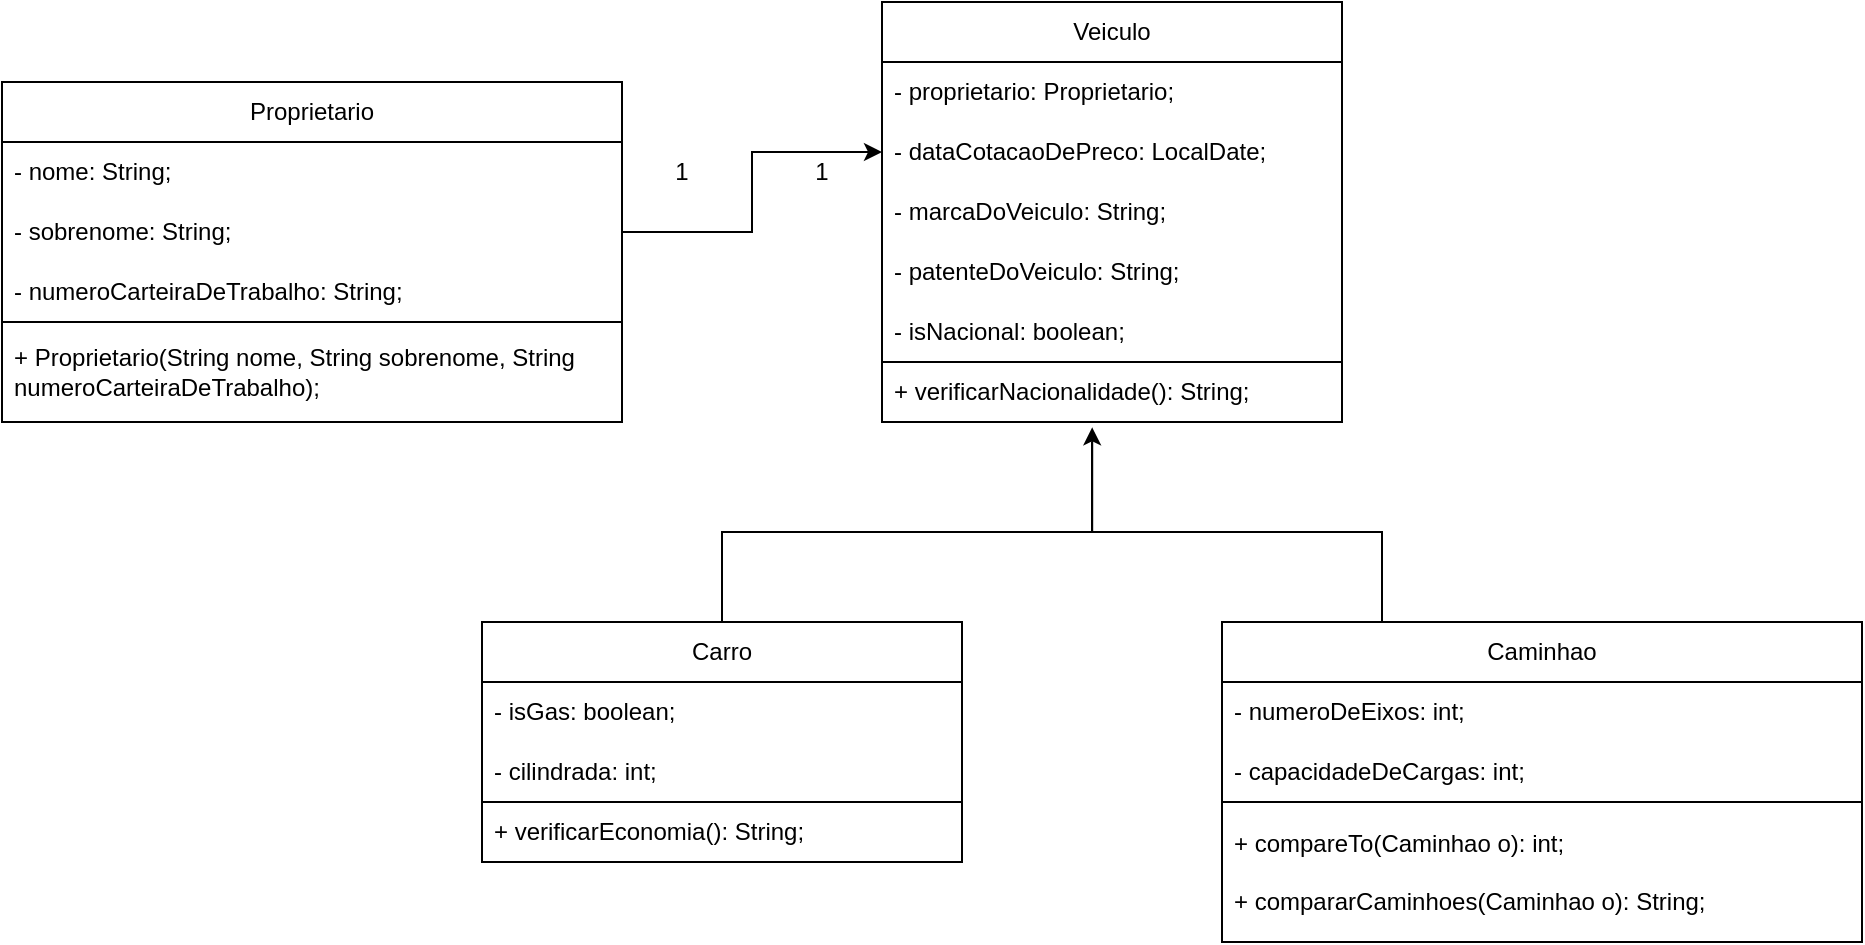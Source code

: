 <mxfile version="21.3.7" type="device">
  <diagram name="Página-1" id="fq002zn1VD_OrtIpK4fx">
    <mxGraphModel dx="1746" dy="1502" grid="1" gridSize="10" guides="1" tooltips="1" connect="1" arrows="1" fold="1" page="1" pageScale="1" pageWidth="1169" pageHeight="827" math="0" shadow="0">
      <root>
        <mxCell id="0" />
        <mxCell id="1" parent="0" />
        <mxCell id="TsRhuelhJWm0JehdQHES-1" value="Proprietario" style="swimlane;fontStyle=0;childLayout=stackLayout;horizontal=1;startSize=30;horizontalStack=0;resizeParent=1;resizeParentMax=0;resizeLast=0;collapsible=1;marginBottom=0;whiteSpace=wrap;html=1;" vertex="1" parent="1">
          <mxGeometry x="130" y="170" width="310" height="170" as="geometry" />
        </mxCell>
        <mxCell id="TsRhuelhJWm0JehdQHES-2" value="- nome: String;" style="text;strokeColor=none;fillColor=none;align=left;verticalAlign=middle;spacingLeft=4;spacingRight=4;overflow=hidden;points=[[0,0.5],[1,0.5]];portConstraint=eastwest;rotatable=0;whiteSpace=wrap;html=1;" vertex="1" parent="TsRhuelhJWm0JehdQHES-1">
          <mxGeometry y="30" width="310" height="30" as="geometry" />
        </mxCell>
        <mxCell id="TsRhuelhJWm0JehdQHES-3" value="- sobrenome: String;" style="text;strokeColor=none;fillColor=none;align=left;verticalAlign=middle;spacingLeft=4;spacingRight=4;overflow=hidden;points=[[0,0.5],[1,0.5]];portConstraint=eastwest;rotatable=0;whiteSpace=wrap;html=1;" vertex="1" parent="TsRhuelhJWm0JehdQHES-1">
          <mxGeometry y="60" width="310" height="30" as="geometry" />
        </mxCell>
        <mxCell id="TsRhuelhJWm0JehdQHES-4" value="- numeroCarteiraDeTrabalho: String;" style="text;strokeColor=none;fillColor=none;align=left;verticalAlign=middle;spacingLeft=4;spacingRight=4;overflow=hidden;points=[[0,0.5],[1,0.5]];portConstraint=eastwest;rotatable=0;whiteSpace=wrap;html=1;" vertex="1" parent="TsRhuelhJWm0JehdQHES-1">
          <mxGeometry y="90" width="310" height="30" as="geometry" />
        </mxCell>
        <mxCell id="TsRhuelhJWm0JehdQHES-5" value="+ Proprietario(String nome, String sobrenome, String numeroCarteiraDeTrabalho);" style="text;strokeColor=default;fillColor=none;align=left;verticalAlign=middle;spacingLeft=4;spacingRight=4;overflow=hidden;points=[[0,0.5],[1,0.5]];portConstraint=eastwest;rotatable=0;whiteSpace=wrap;html=1;" vertex="1" parent="TsRhuelhJWm0JehdQHES-1">
          <mxGeometry y="120" width="310" height="50" as="geometry" />
        </mxCell>
        <mxCell id="TsRhuelhJWm0JehdQHES-6" value="Veiculo" style="swimlane;fontStyle=0;childLayout=stackLayout;horizontal=1;startSize=30;horizontalStack=0;resizeParent=1;resizeParentMax=0;resizeLast=0;collapsible=1;marginBottom=0;whiteSpace=wrap;html=1;" vertex="1" parent="1">
          <mxGeometry x="570" y="130" width="230" height="210" as="geometry" />
        </mxCell>
        <mxCell id="TsRhuelhJWm0JehdQHES-7" value="- proprietario: Proprietario;" style="text;strokeColor=none;fillColor=none;align=left;verticalAlign=middle;spacingLeft=4;spacingRight=4;overflow=hidden;points=[[0,0.5],[1,0.5]];portConstraint=eastwest;rotatable=0;whiteSpace=wrap;html=1;" vertex="1" parent="TsRhuelhJWm0JehdQHES-6">
          <mxGeometry y="30" width="230" height="30" as="geometry" />
        </mxCell>
        <mxCell id="TsRhuelhJWm0JehdQHES-8" value="- dataCotacaoDePreco: LocalDate;" style="text;strokeColor=none;fillColor=none;align=left;verticalAlign=middle;spacingLeft=4;spacingRight=4;overflow=hidden;points=[[0,0.5],[1,0.5]];portConstraint=eastwest;rotatable=0;whiteSpace=wrap;html=1;" vertex="1" parent="TsRhuelhJWm0JehdQHES-6">
          <mxGeometry y="60" width="230" height="30" as="geometry" />
        </mxCell>
        <mxCell id="TsRhuelhJWm0JehdQHES-9" value="- marcaDoVeiculo: String;" style="text;strokeColor=none;fillColor=none;align=left;verticalAlign=middle;spacingLeft=4;spacingRight=4;overflow=hidden;points=[[0,0.5],[1,0.5]];portConstraint=eastwest;rotatable=0;whiteSpace=wrap;html=1;" vertex="1" parent="TsRhuelhJWm0JehdQHES-6">
          <mxGeometry y="90" width="230" height="30" as="geometry" />
        </mxCell>
        <mxCell id="TsRhuelhJWm0JehdQHES-10" value="- patenteDoVeiculo: String;" style="text;strokeColor=none;fillColor=none;align=left;verticalAlign=middle;spacingLeft=4;spacingRight=4;overflow=hidden;points=[[0,0.5],[1,0.5]];portConstraint=eastwest;rotatable=0;whiteSpace=wrap;html=1;" vertex="1" parent="TsRhuelhJWm0JehdQHES-6">
          <mxGeometry y="120" width="230" height="30" as="geometry" />
        </mxCell>
        <mxCell id="TsRhuelhJWm0JehdQHES-11" value="- isNacional: boolean;" style="text;strokeColor=none;fillColor=none;align=left;verticalAlign=middle;spacingLeft=4;spacingRight=4;overflow=hidden;points=[[0,0.5],[1,0.5]];portConstraint=eastwest;rotatable=0;whiteSpace=wrap;html=1;" vertex="1" parent="TsRhuelhJWm0JehdQHES-6">
          <mxGeometry y="150" width="230" height="30" as="geometry" />
        </mxCell>
        <mxCell id="TsRhuelhJWm0JehdQHES-42" value="+ verificarNacionalidade(): String;" style="text;strokeColor=default;fillColor=none;align=left;verticalAlign=middle;spacingLeft=4;spacingRight=4;overflow=hidden;points=[[0,0.5],[1,0.5]];portConstraint=eastwest;rotatable=0;whiteSpace=wrap;html=1;" vertex="1" parent="TsRhuelhJWm0JehdQHES-6">
          <mxGeometry y="180" width="230" height="30" as="geometry" />
        </mxCell>
        <mxCell id="TsRhuelhJWm0JehdQHES-22" style="edgeStyle=orthogonalEdgeStyle;rounded=0;orthogonalLoop=1;jettySize=auto;html=1;exitX=0.5;exitY=0;exitDx=0;exitDy=0;entryX=0.457;entryY=1.089;entryDx=0;entryDy=0;entryPerimeter=0;" edge="1" parent="1" source="TsRhuelhJWm0JehdQHES-12" target="TsRhuelhJWm0JehdQHES-42">
          <mxGeometry relative="1" as="geometry">
            <mxPoint x="675" y="350" as="targetPoint" />
            <Array as="points">
              <mxPoint x="490" y="395" />
              <mxPoint x="675" y="395" />
            </Array>
          </mxGeometry>
        </mxCell>
        <mxCell id="TsRhuelhJWm0JehdQHES-12" value="Carro" style="swimlane;fontStyle=0;childLayout=stackLayout;horizontal=1;startSize=30;horizontalStack=0;resizeParent=1;resizeParentMax=0;resizeLast=0;collapsible=1;marginBottom=0;whiteSpace=wrap;html=1;" vertex="1" parent="1">
          <mxGeometry x="370" y="440" width="240" height="120" as="geometry" />
        </mxCell>
        <mxCell id="TsRhuelhJWm0JehdQHES-13" value="- isGas: boolean;" style="text;strokeColor=none;fillColor=none;align=left;verticalAlign=middle;spacingLeft=4;spacingRight=4;overflow=hidden;points=[[0,0.5],[1,0.5]];portConstraint=eastwest;rotatable=0;whiteSpace=wrap;html=1;" vertex="1" parent="TsRhuelhJWm0JehdQHES-12">
          <mxGeometry y="30" width="240" height="30" as="geometry" />
        </mxCell>
        <mxCell id="TsRhuelhJWm0JehdQHES-14" value="- cilindrada: int;" style="text;strokeColor=none;fillColor=none;align=left;verticalAlign=middle;spacingLeft=4;spacingRight=4;overflow=hidden;points=[[0,0.5],[1,0.5]];portConstraint=eastwest;rotatable=0;whiteSpace=wrap;html=1;" vertex="1" parent="TsRhuelhJWm0JehdQHES-12">
          <mxGeometry y="60" width="240" height="30" as="geometry" />
        </mxCell>
        <mxCell id="TsRhuelhJWm0JehdQHES-21" value="+ verificarEconomia(): String;" style="text;strokeColor=default;fillColor=none;align=left;verticalAlign=middle;spacingLeft=4;spacingRight=4;overflow=hidden;points=[[0,0.5],[1,0.5]];portConstraint=eastwest;rotatable=0;whiteSpace=wrap;html=1;" vertex="1" parent="TsRhuelhJWm0JehdQHES-12">
          <mxGeometry y="90" width="240" height="30" as="geometry" />
        </mxCell>
        <mxCell id="TsRhuelhJWm0JehdQHES-38" style="edgeStyle=orthogonalEdgeStyle;rounded=0;orthogonalLoop=1;jettySize=auto;html=1;exitX=0.25;exitY=0;exitDx=0;exitDy=0;endArrow=none;endFill=0;" edge="1" parent="1" source="TsRhuelhJWm0JehdQHES-16">
          <mxGeometry relative="1" as="geometry">
            <mxPoint x="675" y="350" as="targetPoint" />
            <Array as="points">
              <mxPoint x="820" y="395" />
              <mxPoint x="675" y="395" />
            </Array>
          </mxGeometry>
        </mxCell>
        <mxCell id="TsRhuelhJWm0JehdQHES-16" value="Caminhao" style="swimlane;fontStyle=0;childLayout=stackLayout;horizontal=1;startSize=30;horizontalStack=0;resizeParent=1;resizeParentMax=0;resizeLast=0;collapsible=1;marginBottom=0;whiteSpace=wrap;html=1;" vertex="1" parent="1">
          <mxGeometry x="740" y="440" width="320" height="160" as="geometry" />
        </mxCell>
        <mxCell id="TsRhuelhJWm0JehdQHES-17" value="- numeroDeEixos: int;" style="text;strokeColor=none;fillColor=none;align=left;verticalAlign=middle;spacingLeft=4;spacingRight=4;overflow=hidden;points=[[0,0.5],[1,0.5]];portConstraint=eastwest;rotatable=0;whiteSpace=wrap;html=1;" vertex="1" parent="TsRhuelhJWm0JehdQHES-16">
          <mxGeometry y="30" width="320" height="30" as="geometry" />
        </mxCell>
        <mxCell id="TsRhuelhJWm0JehdQHES-18" value="- capacidadeDeCargas: int;" style="text;strokeColor=none;fillColor=none;align=left;verticalAlign=middle;spacingLeft=4;spacingRight=4;overflow=hidden;points=[[0,0.5],[1,0.5]];portConstraint=eastwest;rotatable=0;whiteSpace=wrap;html=1;" vertex="1" parent="TsRhuelhJWm0JehdQHES-16">
          <mxGeometry y="60" width="320" height="30" as="geometry" />
        </mxCell>
        <mxCell id="TsRhuelhJWm0JehdQHES-19" value="+ compareTo(Caminhao o): int;&lt;br&gt;&lt;br&gt;+ compararCaminhoes(Caminhao o): String;" style="text;strokeColor=default;fillColor=none;align=left;verticalAlign=middle;spacingLeft=4;spacingRight=4;overflow=hidden;points=[[0,0.5],[1,0.5]];portConstraint=eastwest;rotatable=0;whiteSpace=wrap;html=1;" vertex="1" parent="TsRhuelhJWm0JehdQHES-16">
          <mxGeometry y="90" width="320" height="70" as="geometry" />
        </mxCell>
        <mxCell id="TsRhuelhJWm0JehdQHES-39" style="edgeStyle=orthogonalEdgeStyle;rounded=0;orthogonalLoop=1;jettySize=auto;html=1;exitX=1;exitY=0.5;exitDx=0;exitDy=0;entryX=0;entryY=0.5;entryDx=0;entryDy=0;" edge="1" parent="1" source="TsRhuelhJWm0JehdQHES-3" target="TsRhuelhJWm0JehdQHES-8">
          <mxGeometry relative="1" as="geometry" />
        </mxCell>
        <mxCell id="TsRhuelhJWm0JehdQHES-40" value="1" style="text;html=1;strokeColor=none;fillColor=none;align=center;verticalAlign=middle;whiteSpace=wrap;rounded=0;" vertex="1" parent="1">
          <mxGeometry x="440" y="200" width="60" height="30" as="geometry" />
        </mxCell>
        <mxCell id="TsRhuelhJWm0JehdQHES-41" value="1" style="text;html=1;strokeColor=none;fillColor=none;align=center;verticalAlign=middle;whiteSpace=wrap;rounded=0;" vertex="1" parent="1">
          <mxGeometry x="510" y="200" width="60" height="30" as="geometry" />
        </mxCell>
      </root>
    </mxGraphModel>
  </diagram>
</mxfile>
